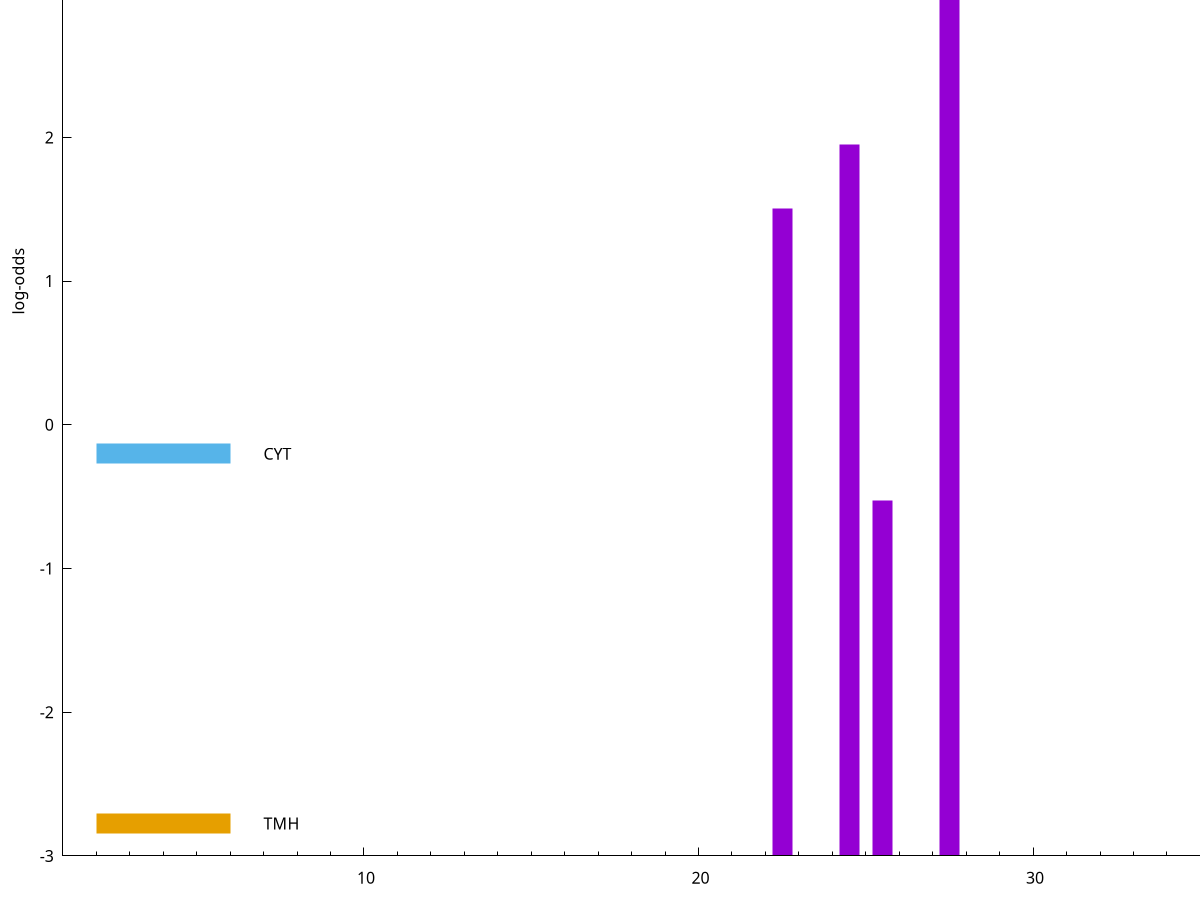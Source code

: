 set title "LipoP predictions for SPy_1105"
set size 2., 1.4
set xrange [1:70] 
set mxtics 10
set yrange [-3:5]
set y2range [0:8]
set ylabel "log-odds"
set term postscript eps color solid "Helvetica" 30
set output "SPy_1105.eps"
set arrow from 2,3.96621 to 6,3.96621 nohead lt 1 lw 20
set label "SpI" at 7,3.96621
set arrow from 2,-0.200913 to 6,-0.200913 nohead lt 3 lw 20
set label "CYT" at 7,-0.200913
set arrow from 2,-2.77435 to 6,-2.77435 nohead lt 4 lw 20
set label "TMH" at 7,-2.77435
set arrow from 2,3.96621 to 6,3.96621 nohead lt 1 lw 20
set label "SpI" at 7,3.96621
# NOTE: The scores below are the log-odds scores with the threshold
# NOTE: subtracted (a hack to make gnuplot make the histogram all
# NOTE: look nice).
plot "-" axes x1y2 title "" with impulses lt 1 lw 20
27.500000 6.016240
24.500000 4.949590
22.500000 4.505600
25.500000 2.470421
e
exit
